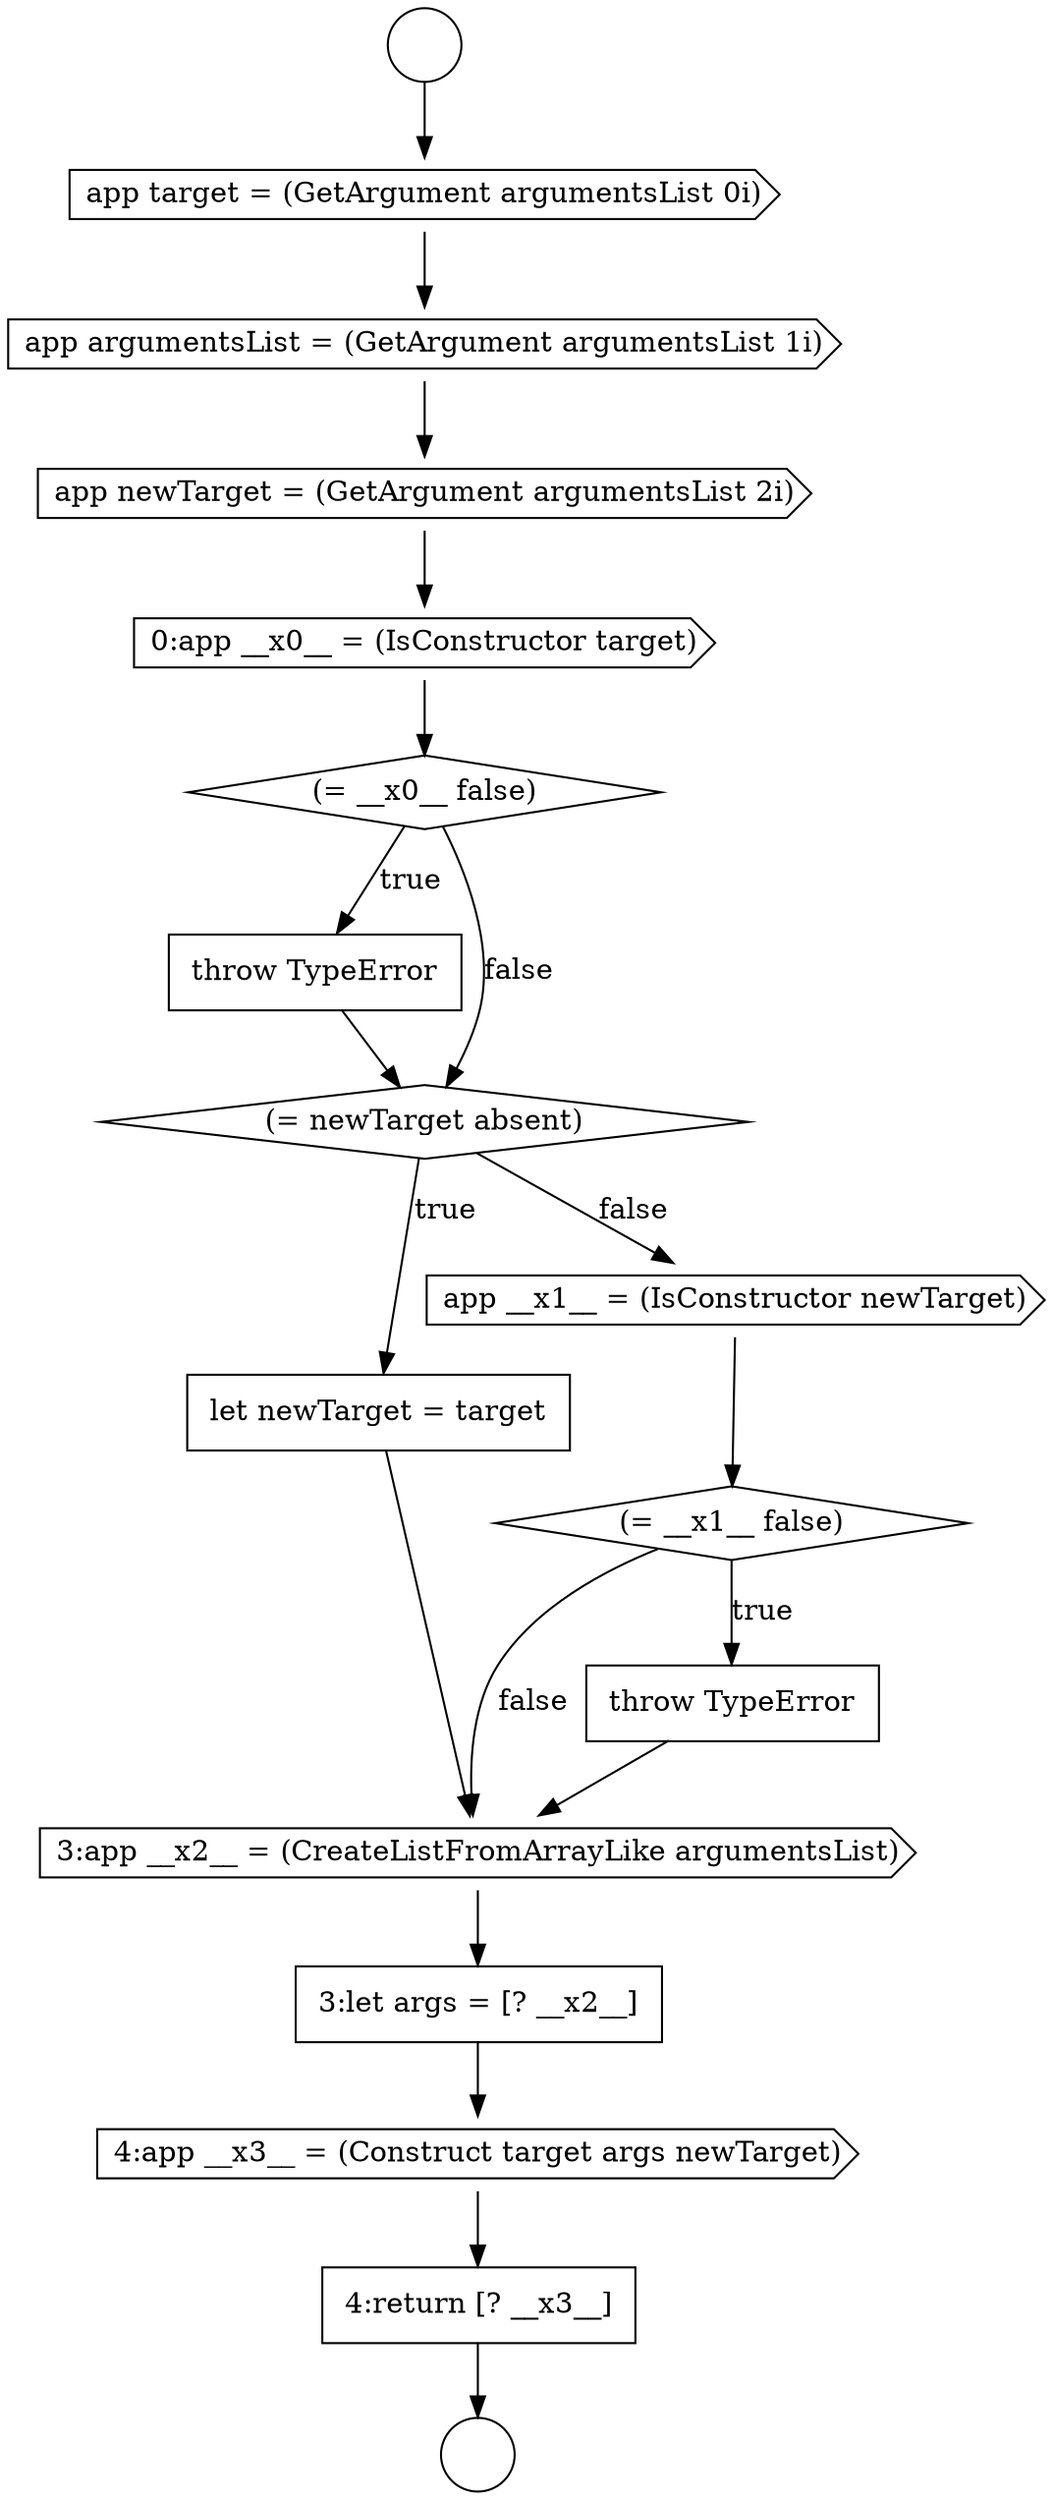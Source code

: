digraph {
  node15926 [shape=cds, label=<<font color="black">3:app __x2__ = (CreateListFromArrayLike argumentsList)</font>> color="black" fillcolor="white" style=filled]
  node15916 [shape=cds, label=<<font color="black">app argumentsList = (GetArgument argumentsList 1i)</font>> color="black" fillcolor="white" style=filled]
  node15922 [shape=none, margin=0, label=<<font color="black">
    <table border="0" cellborder="1" cellspacing="0" cellpadding="10">
      <tr><td align="left">let newTarget = target</td></tr>
    </table>
  </font>> color="black" fillcolor="white" style=filled]
  node15920 [shape=none, margin=0, label=<<font color="black">
    <table border="0" cellborder="1" cellspacing="0" cellpadding="10">
      <tr><td align="left">throw TypeError</td></tr>
    </table>
  </font>> color="black" fillcolor="white" style=filled]
  node15915 [shape=cds, label=<<font color="black">app target = (GetArgument argumentsList 0i)</font>> color="black" fillcolor="white" style=filled]
  node15927 [shape=none, margin=0, label=<<font color="black">
    <table border="0" cellborder="1" cellspacing="0" cellpadding="10">
      <tr><td align="left">3:let args = [? __x2__]</td></tr>
    </table>
  </font>> color="black" fillcolor="white" style=filled]
  node15923 [shape=cds, label=<<font color="black">app __x1__ = (IsConstructor newTarget)</font>> color="black" fillcolor="white" style=filled]
  node15919 [shape=diamond, label=<<font color="black">(= __x0__ false)</font>> color="black" fillcolor="white" style=filled]
  node15929 [shape=none, margin=0, label=<<font color="black">
    <table border="0" cellborder="1" cellspacing="0" cellpadding="10">
      <tr><td align="left">4:return [? __x3__]</td></tr>
    </table>
  </font>> color="black" fillcolor="white" style=filled]
  node15914 [shape=circle label=" " color="black" fillcolor="white" style=filled]
  node15928 [shape=cds, label=<<font color="black">4:app __x3__ = (Construct target args newTarget)</font>> color="black" fillcolor="white" style=filled]
  node15918 [shape=cds, label=<<font color="black">0:app __x0__ = (IsConstructor target)</font>> color="black" fillcolor="white" style=filled]
  node15924 [shape=diamond, label=<<font color="black">(= __x1__ false)</font>> color="black" fillcolor="white" style=filled]
  node15925 [shape=none, margin=0, label=<<font color="black">
    <table border="0" cellborder="1" cellspacing="0" cellpadding="10">
      <tr><td align="left">throw TypeError</td></tr>
    </table>
  </font>> color="black" fillcolor="white" style=filled]
  node15913 [shape=circle label=" " color="black" fillcolor="white" style=filled]
  node15917 [shape=cds, label=<<font color="black">app newTarget = (GetArgument argumentsList 2i)</font>> color="black" fillcolor="white" style=filled]
  node15921 [shape=diamond, label=<<font color="black">(= newTarget absent)</font>> color="black" fillcolor="white" style=filled]
  node15927 -> node15928 [ color="black"]
  node15915 -> node15916 [ color="black"]
  node15929 -> node15914 [ color="black"]
  node15918 -> node15919 [ color="black"]
  node15925 -> node15926 [ color="black"]
  node15928 -> node15929 [ color="black"]
  node15913 -> node15915 [ color="black"]
  node15919 -> node15920 [label=<<font color="black">true</font>> color="black"]
  node15919 -> node15921 [label=<<font color="black">false</font>> color="black"]
  node15921 -> node15922 [label=<<font color="black">true</font>> color="black"]
  node15921 -> node15923 [label=<<font color="black">false</font>> color="black"]
  node15916 -> node15917 [ color="black"]
  node15922 -> node15926 [ color="black"]
  node15920 -> node15921 [ color="black"]
  node15917 -> node15918 [ color="black"]
  node15923 -> node15924 [ color="black"]
  node15924 -> node15925 [label=<<font color="black">true</font>> color="black"]
  node15924 -> node15926 [label=<<font color="black">false</font>> color="black"]
  node15926 -> node15927 [ color="black"]
}
